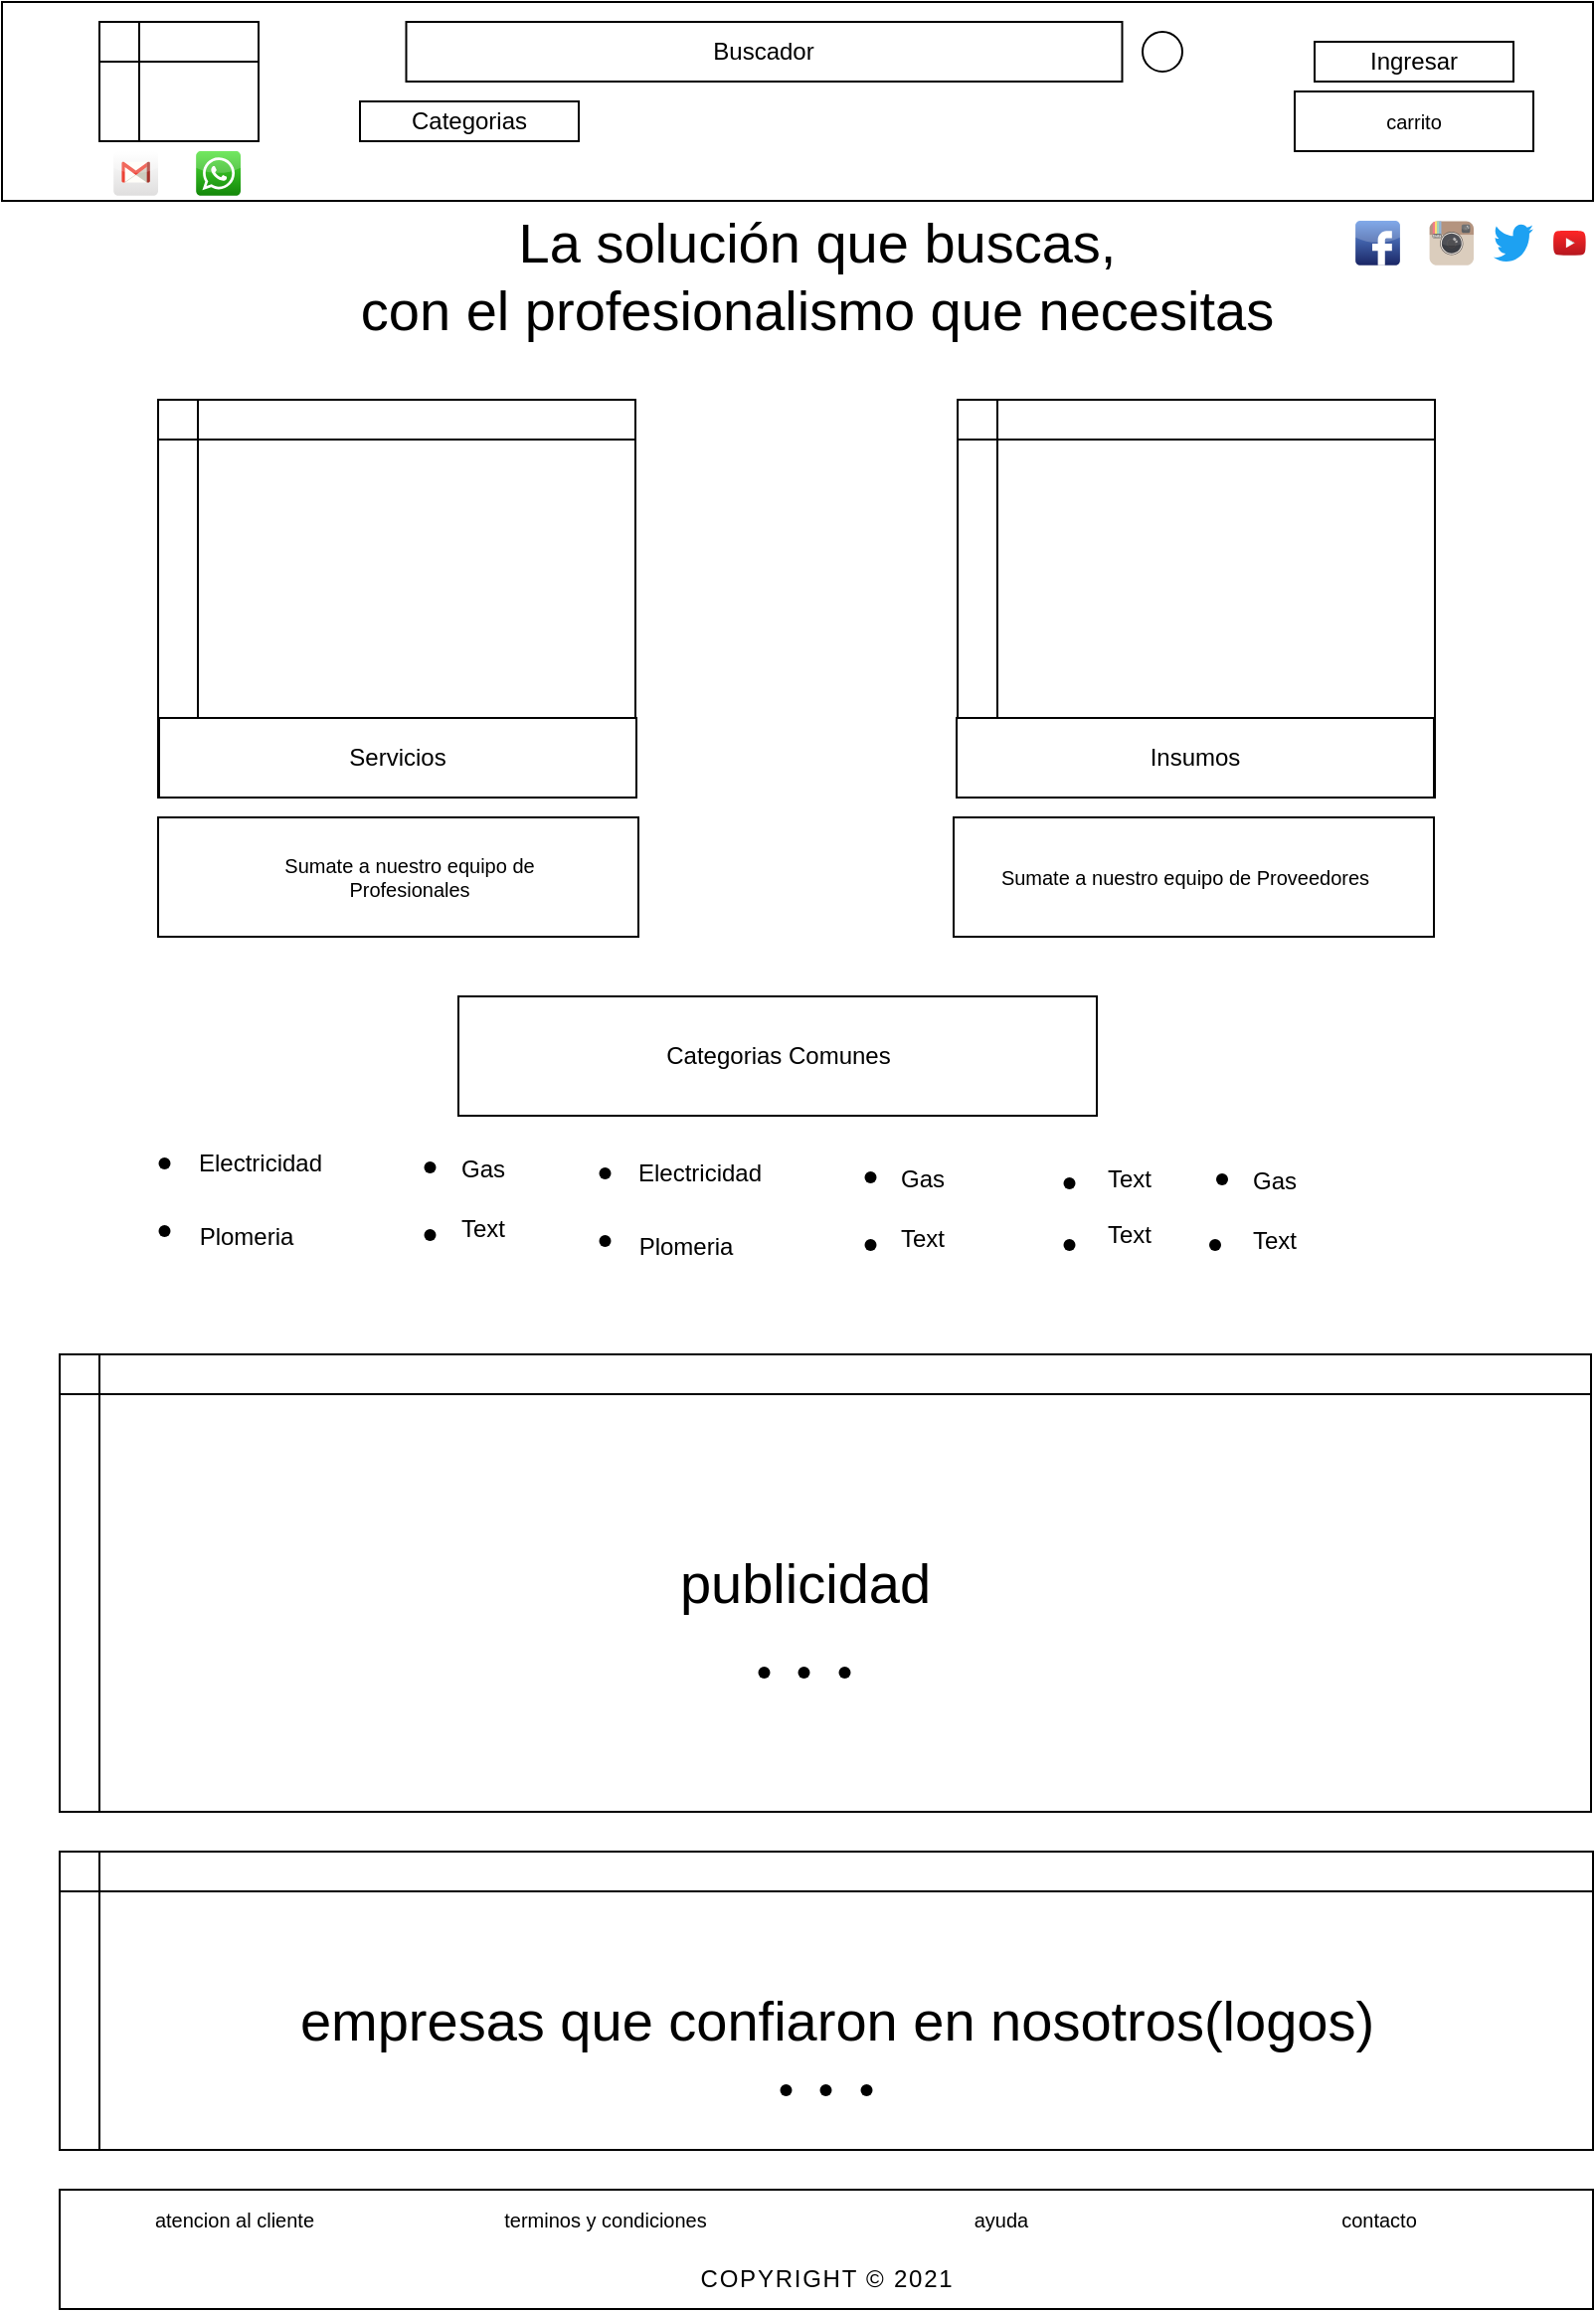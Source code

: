 <mxfile version="15.4.3" type="github">
  <diagram id="lW1YxPfkAH3Dj3aIrs9M" name="Page-1">
    <mxGraphModel dx="1353" dy="794" grid="1" gridSize="10" guides="1" tooltips="1" connect="1" arrows="1" fold="1" page="1" pageScale="1" pageWidth="827" pageHeight="1169" math="0" shadow="0">
      <root>
        <mxCell id="0" />
        <mxCell id="1" parent="0" />
        <mxCell id="qO23w4fIbwavAa15gbbD-1" value="" style="rounded=0;whiteSpace=wrap;html=1;" vertex="1" parent="1">
          <mxGeometry width="800" height="100" as="geometry" />
        </mxCell>
        <mxCell id="qO23w4fIbwavAa15gbbD-3" value="Buscador" style="rounded=0;whiteSpace=wrap;html=1;" vertex="1" parent="1">
          <mxGeometry x="203.25" y="10" width="360" height="30" as="geometry" />
        </mxCell>
        <mxCell id="qO23w4fIbwavAa15gbbD-4" value="" style="shape=internalStorage;whiteSpace=wrap;html=1;backgroundOutline=1;" vertex="1" parent="1">
          <mxGeometry x="49" y="10" width="80" height="60" as="geometry" />
        </mxCell>
        <UserObject label="Categorias" treeRoot="1" id="qO23w4fIbwavAa15gbbD-9">
          <mxCell style="whiteSpace=wrap;html=1;align=center;treeFolding=1;treeMoving=1;newEdgeStyle={&quot;edgeStyle&quot;:&quot;elbowEdgeStyle&quot;,&quot;startArrow&quot;:&quot;none&quot;,&quot;endArrow&quot;:&quot;none&quot;};" vertex="1" parent="1">
            <mxGeometry x="180" y="50" width="110" height="20" as="geometry" />
          </mxCell>
        </UserObject>
        <UserObject label="Ingresar" treeRoot="1" id="qO23w4fIbwavAa15gbbD-11">
          <mxCell style="whiteSpace=wrap;html=1;align=center;treeFolding=1;treeMoving=1;newEdgeStyle={&quot;edgeStyle&quot;:&quot;elbowEdgeStyle&quot;,&quot;startArrow&quot;:&quot;none&quot;,&quot;endArrow&quot;:&quot;none&quot;};" vertex="1" parent="1">
            <mxGeometry x="660" y="20" width="100" height="20" as="geometry" />
          </mxCell>
        </UserObject>
        <mxCell id="qO23w4fIbwavAa15gbbD-12" value="" style="ellipse;whiteSpace=wrap;html=1;aspect=fixed;" vertex="1" parent="1">
          <mxGeometry x="573.5" y="15" width="20" height="20" as="geometry" />
        </mxCell>
        <mxCell id="qO23w4fIbwavAa15gbbD-13" value="" style="shape=internalStorage;whiteSpace=wrap;html=1;backgroundOutline=1;" vertex="1" parent="1">
          <mxGeometry x="78.5" y="200" width="240" height="200" as="geometry" />
        </mxCell>
        <mxCell id="qO23w4fIbwavAa15gbbD-20" value="" style="shape=internalStorage;whiteSpace=wrap;html=1;backgroundOutline=1;" vertex="1" parent="1">
          <mxGeometry x="480.5" y="200" width="240" height="200" as="geometry" />
        </mxCell>
        <UserObject label="Servicios" treeRoot="1" id="qO23w4fIbwavAa15gbbD-21">
          <mxCell style="whiteSpace=wrap;html=1;align=center;treeFolding=1;treeMoving=1;newEdgeStyle={&quot;edgeStyle&quot;:&quot;elbowEdgeStyle&quot;,&quot;startArrow&quot;:&quot;none&quot;,&quot;endArrow&quot;:&quot;none&quot;};" vertex="1" parent="1">
            <mxGeometry x="79" y="360" width="240" height="40" as="geometry" />
          </mxCell>
        </UserObject>
        <UserObject label="Insumos" treeRoot="1" id="qO23w4fIbwavAa15gbbD-22">
          <mxCell style="whiteSpace=wrap;html=1;align=center;treeFolding=1;treeMoving=1;newEdgeStyle={&quot;edgeStyle&quot;:&quot;elbowEdgeStyle&quot;,&quot;startArrow&quot;:&quot;none&quot;,&quot;endArrow&quot;:&quot;none&quot;};" vertex="1" parent="1">
            <mxGeometry x="480" y="360" width="240" height="40" as="geometry" />
          </mxCell>
        </UserObject>
        <UserObject label="Categorias Comunes" treeRoot="1" id="qO23w4fIbwavAa15gbbD-23">
          <mxCell style="whiteSpace=wrap;html=1;align=center;treeFolding=1;treeMoving=1;newEdgeStyle={&quot;edgeStyle&quot;:&quot;elbowEdgeStyle&quot;,&quot;startArrow&quot;:&quot;none&quot;,&quot;endArrow&quot;:&quot;none&quot;};" vertex="1" parent="1">
            <mxGeometry x="229.5" y="500" width="321" height="60" as="geometry" />
          </mxCell>
        </UserObject>
        <mxCell id="qO23w4fIbwavAa15gbbD-73" value="" style="shape=waypoint;sketch=0;fillStyle=solid;size=6;pointerEvents=1;points=[];fillColor=none;resizable=0;rotatable=0;perimeter=centerPerimeter;snapToPoint=1;" vertex="1" parent="1">
          <mxGeometry x="195.25" y="566" width="40" height="40" as="geometry" />
        </mxCell>
        <mxCell id="qO23w4fIbwavAa15gbbD-74" value="Text" style="text;html=1;strokeColor=none;fillColor=none;align=center;verticalAlign=middle;whiteSpace=wrap;rounded=0;" vertex="1" parent="1">
          <mxGeometry x="191.75" y="602" width="100" height="30" as="geometry" />
        </mxCell>
        <mxCell id="qO23w4fIbwavAa15gbbD-75" value="" style="shape=waypoint;sketch=0;fillStyle=solid;size=6;pointerEvents=1;points=[];fillColor=none;resizable=0;rotatable=0;perimeter=centerPerimeter;snapToPoint=1;" vertex="1" parent="1">
          <mxGeometry x="195.25" y="600" width="40" height="40" as="geometry" />
        </mxCell>
        <mxCell id="qO23w4fIbwavAa15gbbD-76" value="Electricidad" style="text;html=1;strokeColor=none;fillColor=none;align=center;verticalAlign=middle;whiteSpace=wrap;rounded=0;" vertex="1" parent="1">
          <mxGeometry x="79.75" y="569" width="100" height="30" as="geometry" />
        </mxCell>
        <mxCell id="qO23w4fIbwavAa15gbbD-77" value="" style="shape=waypoint;sketch=0;fillStyle=solid;size=6;pointerEvents=1;points=[];fillColor=none;resizable=0;rotatable=0;perimeter=centerPerimeter;snapToPoint=1;" vertex="1" parent="1">
          <mxGeometry x="61.75" y="564" width="40" height="40" as="geometry" />
        </mxCell>
        <mxCell id="qO23w4fIbwavAa15gbbD-78" value="" style="shape=waypoint;sketch=0;fillStyle=solid;size=6;pointerEvents=1;points=[];fillColor=none;resizable=0;rotatable=0;perimeter=centerPerimeter;snapToPoint=1;" vertex="1" parent="1">
          <mxGeometry x="61.75" y="598" width="40" height="40" as="geometry" />
        </mxCell>
        <mxCell id="qO23w4fIbwavAa15gbbD-79" value="Plomeria" style="text;html=1;strokeColor=none;fillColor=none;align=center;verticalAlign=middle;whiteSpace=wrap;rounded=0;" vertex="1" parent="1">
          <mxGeometry x="72.75" y="602" width="100" height="38" as="geometry" />
        </mxCell>
        <mxCell id="qO23w4fIbwavAa15gbbD-80" value="Gas" style="text;html=1;strokeColor=none;fillColor=none;align=center;verticalAlign=middle;whiteSpace=wrap;rounded=0;" vertex="1" parent="1">
          <mxGeometry x="191.75" y="572" width="100" height="30" as="geometry" />
        </mxCell>
        <mxCell id="qO23w4fIbwavAa15gbbD-89" value="" style="shape=internalStorage;whiteSpace=wrap;html=1;backgroundOutline=1;" vertex="1" parent="1">
          <mxGeometry x="29" y="680" width="770" height="230" as="geometry" />
        </mxCell>
        <mxCell id="qO23w4fIbwavAa15gbbD-90" value="&lt;font style=&quot;font-size: 28px&quot;&gt;La solución que buscas,&lt;br&gt;con el profesionalismo que necesitas&lt;br&gt;&lt;br&gt;&lt;/font&gt;" style="text;html=1;strokeColor=none;fillColor=none;align=center;verticalAlign=middle;whiteSpace=wrap;rounded=0;strokeWidth=4;" vertex="1" parent="1">
          <mxGeometry x="160" y="140" width="500" height="30" as="geometry" />
        </mxCell>
        <mxCell id="qO23w4fIbwavAa15gbbD-91" value="publicidad" style="text;html=1;strokeColor=none;fillColor=none;align=center;verticalAlign=middle;whiteSpace=wrap;rounded=0;fontSize=28;" vertex="1" parent="1">
          <mxGeometry x="373.5" y="780" width="60" height="30" as="geometry" />
        </mxCell>
        <mxCell id="qO23w4fIbwavAa15gbbD-92" value="" style="shape=internalStorage;whiteSpace=wrap;html=1;backgroundOutline=1;" vertex="1" parent="1">
          <mxGeometry x="29" y="930" width="771" height="150" as="geometry" />
        </mxCell>
        <mxCell id="qO23w4fIbwavAa15gbbD-94" value="empresas que confiaron en nosotros(logos)" style="text;html=1;strokeColor=none;fillColor=none;align=center;verticalAlign=middle;whiteSpace=wrap;rounded=0;fontSize=28;" vertex="1" parent="1">
          <mxGeometry x="120" y="1000" width="600" height="30" as="geometry" />
        </mxCell>
        <mxCell id="qO23w4fIbwavAa15gbbD-96" style="edgeStyle=orthogonalEdgeStyle;rounded=0;orthogonalLoop=1;jettySize=auto;html=1;exitX=0.5;exitY=1;exitDx=0;exitDy=0;fontSize=28;" edge="1" parent="1" source="qO23w4fIbwavAa15gbbD-11" target="qO23w4fIbwavAa15gbbD-11">
          <mxGeometry relative="1" as="geometry" />
        </mxCell>
        <mxCell id="qO23w4fIbwavAa15gbbD-101" value="" style="rounded=0;whiteSpace=wrap;html=1;fontSize=10;strokeWidth=1;" vertex="1" parent="1">
          <mxGeometry x="650" y="45" width="120" height="30" as="geometry" />
        </mxCell>
        <mxCell id="qO23w4fIbwavAa15gbbD-102" value="carrito" style="text;html=1;strokeColor=none;fillColor=none;align=center;verticalAlign=middle;whiteSpace=wrap;rounded=0;fontSize=10;" vertex="1" parent="1">
          <mxGeometry x="680" y="45" width="60" height="30" as="geometry" />
        </mxCell>
        <mxCell id="qO23w4fIbwavAa15gbbD-103" value="" style="rounded=0;whiteSpace=wrap;html=1;fontSize=10;strokeWidth=1;" vertex="1" parent="1">
          <mxGeometry x="29" y="1100" width="771" height="60" as="geometry" />
        </mxCell>
        <mxCell id="qO23w4fIbwavAa15gbbD-104" value="" style="rounded=0;whiteSpace=wrap;html=1;fontSize=10;strokeWidth=1;" vertex="1" parent="1">
          <mxGeometry x="78.5" y="410" width="241.5" height="60" as="geometry" />
        </mxCell>
        <mxCell id="qO23w4fIbwavAa15gbbD-105" value="" style="rounded=0;whiteSpace=wrap;html=1;fontSize=10;strokeWidth=1;" vertex="1" parent="1">
          <mxGeometry x="478.5" y="410" width="241.5" height="60" as="geometry" />
        </mxCell>
        <mxCell id="qO23w4fIbwavAa15gbbD-106" value="Sumate a nuestro equipo de Profesionales" style="text;html=1;strokeColor=none;fillColor=none;align=center;verticalAlign=middle;whiteSpace=wrap;rounded=0;fontSize=10;" vertex="1" parent="1">
          <mxGeometry x="110" y="425" width="190" height="30" as="geometry" />
        </mxCell>
        <mxCell id="qO23w4fIbwavAa15gbbD-107" value="Sumate a nuestro equipo de Proveedores" style="text;html=1;strokeColor=none;fillColor=none;align=center;verticalAlign=middle;whiteSpace=wrap;rounded=0;fontSize=10;" vertex="1" parent="1">
          <mxGeometry x="500" y="425" width="190" height="30" as="geometry" />
        </mxCell>
        <mxCell id="qO23w4fIbwavAa15gbbD-108" value="" style="shape=waypoint;sketch=0;fillStyle=solid;size=6;pointerEvents=1;points=[];fillColor=none;resizable=0;rotatable=0;perimeter=centerPerimeter;snapToPoint=1;" vertex="1" parent="1">
          <mxGeometry x="416.75" y="571" width="40" height="40" as="geometry" />
        </mxCell>
        <mxCell id="qO23w4fIbwavAa15gbbD-109" value="Text" style="text;html=1;strokeColor=none;fillColor=none;align=center;verticalAlign=middle;whiteSpace=wrap;rounded=0;" vertex="1" parent="1">
          <mxGeometry x="413.25" y="607" width="100" height="30" as="geometry" />
        </mxCell>
        <mxCell id="qO23w4fIbwavAa15gbbD-110" value="" style="shape=waypoint;sketch=0;fillStyle=solid;size=6;pointerEvents=1;points=[];fillColor=none;resizable=0;rotatable=0;perimeter=centerPerimeter;snapToPoint=1;" vertex="1" parent="1">
          <mxGeometry x="416.75" y="605" width="40" height="40" as="geometry" />
        </mxCell>
        <mxCell id="qO23w4fIbwavAa15gbbD-111" value="Electricidad" style="text;html=1;strokeColor=none;fillColor=none;align=center;verticalAlign=middle;whiteSpace=wrap;rounded=0;" vertex="1" parent="1">
          <mxGeometry x="301.25" y="574" width="100" height="30" as="geometry" />
        </mxCell>
        <mxCell id="qO23w4fIbwavAa15gbbD-112" value="" style="shape=waypoint;sketch=0;fillStyle=solid;size=6;pointerEvents=1;points=[];fillColor=none;resizable=0;rotatable=0;perimeter=centerPerimeter;snapToPoint=1;" vertex="1" parent="1">
          <mxGeometry x="283.25" y="569" width="40" height="40" as="geometry" />
        </mxCell>
        <mxCell id="qO23w4fIbwavAa15gbbD-113" value="" style="shape=waypoint;sketch=0;fillStyle=solid;size=6;pointerEvents=1;points=[];fillColor=none;resizable=0;rotatable=0;perimeter=centerPerimeter;snapToPoint=1;" vertex="1" parent="1">
          <mxGeometry x="283.25" y="603" width="40" height="40" as="geometry" />
        </mxCell>
        <mxCell id="qO23w4fIbwavAa15gbbD-114" value="Plomeria" style="text;html=1;strokeColor=none;fillColor=none;align=center;verticalAlign=middle;whiteSpace=wrap;rounded=0;" vertex="1" parent="1">
          <mxGeometry x="294.25" y="607" width="100" height="38" as="geometry" />
        </mxCell>
        <mxCell id="qO23w4fIbwavAa15gbbD-115" value="Gas" style="text;html=1;strokeColor=none;fillColor=none;align=center;verticalAlign=middle;whiteSpace=wrap;rounded=0;" vertex="1" parent="1">
          <mxGeometry x="413.25" y="577" width="100" height="30" as="geometry" />
        </mxCell>
        <mxCell id="qO23w4fIbwavAa15gbbD-116" value="Text" style="text;html=1;strokeColor=none;fillColor=none;align=center;verticalAlign=middle;whiteSpace=wrap;rounded=0;" vertex="1" parent="1">
          <mxGeometry x="516.75" y="577" width="100" height="30" as="geometry" />
        </mxCell>
        <mxCell id="qO23w4fIbwavAa15gbbD-117" value="" style="shape=waypoint;sketch=0;fillStyle=solid;size=6;pointerEvents=1;points=[];fillColor=none;resizable=0;rotatable=0;perimeter=centerPerimeter;snapToPoint=1;" vertex="1" parent="1">
          <mxGeometry x="516.75" y="574" width="40" height="40" as="geometry" />
        </mxCell>
        <mxCell id="qO23w4fIbwavAa15gbbD-118" value="" style="shape=waypoint;sketch=0;fillStyle=solid;size=6;pointerEvents=1;points=[];fillColor=none;resizable=0;rotatable=0;perimeter=centerPerimeter;snapToPoint=1;" vertex="1" parent="1">
          <mxGeometry x="593.5" y="572" width="40" height="40" as="geometry" />
        </mxCell>
        <mxCell id="qO23w4fIbwavAa15gbbD-119" value="Text" style="text;html=1;strokeColor=none;fillColor=none;align=center;verticalAlign=middle;whiteSpace=wrap;rounded=0;" vertex="1" parent="1">
          <mxGeometry x="590" y="608" width="100" height="30" as="geometry" />
        </mxCell>
        <mxCell id="qO23w4fIbwavAa15gbbD-120" value="Gas" style="text;html=1;strokeColor=none;fillColor=none;align=center;verticalAlign=middle;whiteSpace=wrap;rounded=0;" vertex="1" parent="1">
          <mxGeometry x="590" y="578" width="100" height="30" as="geometry" />
        </mxCell>
        <mxCell id="qO23w4fIbwavAa15gbbD-121" value="" style="shape=waypoint;sketch=0;fillStyle=solid;size=6;pointerEvents=1;points=[];fillColor=none;resizable=0;rotatable=0;perimeter=centerPerimeter;snapToPoint=1;" vertex="1" parent="1">
          <mxGeometry x="516.75" y="605" width="40" height="40" as="geometry" />
        </mxCell>
        <mxCell id="qO23w4fIbwavAa15gbbD-122" value="Text" style="text;html=1;strokeColor=none;fillColor=none;align=center;verticalAlign=middle;whiteSpace=wrap;rounded=0;" vertex="1" parent="1">
          <mxGeometry x="516.75" y="605" width="100" height="30" as="geometry" />
        </mxCell>
        <mxCell id="qO23w4fIbwavAa15gbbD-123" value="" style="shape=waypoint;sketch=0;fillStyle=solid;size=6;pointerEvents=1;points=[];fillColor=none;resizable=0;rotatable=0;perimeter=centerPerimeter;snapToPoint=1;" vertex="1" parent="1">
          <mxGeometry x="590" y="605" width="40" height="40" as="geometry" />
        </mxCell>
        <mxCell id="qO23w4fIbwavAa15gbbD-124" value="atencion al cliente" style="text;html=1;strokeColor=none;fillColor=none;align=center;verticalAlign=middle;whiteSpace=wrap;rounded=0;fontSize=10;" vertex="1" parent="1">
          <mxGeometry x="61.75" y="1100" width="110" height="30" as="geometry" />
        </mxCell>
        <mxCell id="qO23w4fIbwavAa15gbbD-125" value="terminos y condiciones" style="text;html=1;strokeColor=none;fillColor=none;align=center;verticalAlign=middle;whiteSpace=wrap;rounded=0;fontSize=10;" vertex="1" parent="1">
          <mxGeometry x="245" y="1100" width="116.5" height="30" as="geometry" />
        </mxCell>
        <mxCell id="qO23w4fIbwavAa15gbbD-126" value="ayuda" style="text;html=1;strokeColor=none;fillColor=none;align=center;verticalAlign=middle;whiteSpace=wrap;rounded=0;fontSize=10;" vertex="1" parent="1">
          <mxGeometry x="443.75" y="1100" width="116.5" height="30" as="geometry" />
        </mxCell>
        <mxCell id="qO23w4fIbwavAa15gbbD-127" value="&lt;span style=&quot;font-family: &amp;#34;raleway&amp;#34; , sans-serif ; font-size: 12px ; letter-spacing: 0.88px ; text-transform: uppercase ; background-color: rgb(255 , 255 , 255)&quot;&gt;COPYRIGHT © 2021&lt;/span&gt;" style="text;html=1;strokeColor=none;fillColor=none;align=center;verticalAlign=middle;whiteSpace=wrap;rounded=0;fontSize=10;" vertex="1" parent="1">
          <mxGeometry x="260" y="1130" width="310" height="30" as="geometry" />
        </mxCell>
        <mxCell id="qO23w4fIbwavAa15gbbD-134" value="" style="shape=waypoint;sketch=0;fillStyle=solid;size=6;pointerEvents=1;points=[];fillColor=none;resizable=0;rotatable=0;perimeter=centerPerimeter;snapToPoint=1;fontSize=10;fontColor=#000000;strokeWidth=1;" vertex="1" parent="1">
          <mxGeometry x="363.25" y="820" width="40" height="40" as="geometry" />
        </mxCell>
        <mxCell id="qO23w4fIbwavAa15gbbD-135" value="" style="shape=waypoint;sketch=0;fillStyle=solid;size=6;pointerEvents=1;points=[];fillColor=none;resizable=0;rotatable=0;perimeter=centerPerimeter;snapToPoint=1;fontSize=10;fontColor=#000000;strokeWidth=1;" vertex="1" parent="1">
          <mxGeometry x="383.25" y="820" width="40" height="40" as="geometry" />
        </mxCell>
        <mxCell id="qO23w4fIbwavAa15gbbD-136" value="" style="shape=waypoint;sketch=0;fillStyle=solid;size=6;pointerEvents=1;points=[];fillColor=none;resizable=0;rotatable=0;perimeter=centerPerimeter;snapToPoint=1;fontSize=10;fontColor=#000000;strokeWidth=1;" vertex="1" parent="1">
          <mxGeometry x="403.75" y="820" width="40" height="40" as="geometry" />
        </mxCell>
        <mxCell id="qO23w4fIbwavAa15gbbD-137" value="" style="shape=waypoint;sketch=0;fillStyle=solid;size=6;pointerEvents=1;points=[];fillColor=none;resizable=0;rotatable=0;perimeter=centerPerimeter;snapToPoint=1;fontSize=10;fontColor=#000000;strokeWidth=1;" vertex="1" parent="1">
          <mxGeometry x="374.25" y="1030" width="40" height="40" as="geometry" />
        </mxCell>
        <mxCell id="qO23w4fIbwavAa15gbbD-138" value="" style="shape=waypoint;sketch=0;fillStyle=solid;size=6;pointerEvents=1;points=[];fillColor=none;resizable=0;rotatable=0;perimeter=centerPerimeter;snapToPoint=1;fontSize=10;fontColor=#000000;strokeWidth=1;" vertex="1" parent="1">
          <mxGeometry x="394.25" y="1030" width="40" height="40" as="geometry" />
        </mxCell>
        <mxCell id="qO23w4fIbwavAa15gbbD-139" value="" style="shape=waypoint;sketch=0;fillStyle=solid;size=6;pointerEvents=1;points=[];fillColor=none;resizable=0;rotatable=0;perimeter=centerPerimeter;snapToPoint=1;fontSize=10;fontColor=#000000;strokeWidth=1;" vertex="1" parent="1">
          <mxGeometry x="414.75" y="1030" width="40" height="40" as="geometry" />
        </mxCell>
        <mxCell id="qO23w4fIbwavAa15gbbD-143" value="" style="dashed=0;outlineConnect=0;html=1;align=center;labelPosition=center;verticalLabelPosition=bottom;verticalAlign=top;shape=mxgraph.weblogos.youtube_2;fillColor=#FF2626;gradientColor=#B5171F;fontSize=10;fontColor=#000000;strokeWidth=1;" vertex="1" parent="1">
          <mxGeometry x="780" y="114.9" width="16.4" height="12.6" as="geometry" />
        </mxCell>
        <mxCell id="qO23w4fIbwavAa15gbbD-144" value="" style="dashed=0;outlineConnect=0;html=1;align=center;labelPosition=center;verticalLabelPosition=bottom;verticalAlign=top;shape=mxgraph.weblogos.twitter;fillColor=#1DA1F2;strokeColor=none;fontSize=10;fontColor=#000000;" vertex="1" parent="1">
          <mxGeometry x="750" y="111.3" width="20" height="20" as="geometry" />
        </mxCell>
        <mxCell id="qO23w4fIbwavAa15gbbD-145" value="" style="dashed=0;outlineConnect=0;html=1;align=center;labelPosition=center;verticalLabelPosition=bottom;verticalAlign=top;shape=mxgraph.weblogos.instagram;fillColor=#6FC0E4;gradientColor=#1E305B;fontSize=10;fontColor=#000000;strokeWidth=1;" vertex="1" parent="1">
          <mxGeometry x="717.8" y="110.2" width="22.2" height="22.2" as="geometry" />
        </mxCell>
        <mxCell id="qO23w4fIbwavAa15gbbD-146" value="" style="dashed=0;outlineConnect=0;html=1;align=center;labelPosition=center;verticalLabelPosition=bottom;verticalAlign=top;shape=mxgraph.webicons.facebook;fillColor=#6294E4;gradientColor=#1A2665;fontSize=10;fontColor=#000000;strokeWidth=1;" vertex="1" parent="1">
          <mxGeometry x="680.55" y="110.0" width="22.4" height="22.4" as="geometry" />
        </mxCell>
        <mxCell id="qO23w4fIbwavAa15gbbD-147" value="" style="dashed=0;outlineConnect=0;html=1;align=center;labelPosition=center;verticalLabelPosition=bottom;verticalAlign=top;shape=mxgraph.webicons.gmail;gradientColor=#DFDEDE;fontSize=10;fontColor=#000000;strokeWidth=1;" vertex="1" parent="1">
          <mxGeometry x="56.1" y="75" width="22.4" height="22.4" as="geometry" />
        </mxCell>
        <mxCell id="qO23w4fIbwavAa15gbbD-148" value="contacto" style="text;html=1;strokeColor=none;fillColor=none;align=center;verticalAlign=middle;whiteSpace=wrap;rounded=0;fontSize=10;" vertex="1" parent="1">
          <mxGeometry x="633.5" y="1100" width="116.5" height="30" as="geometry" />
        </mxCell>
        <mxCell id="qO23w4fIbwavAa15gbbD-149" value="" style="dashed=0;outlineConnect=0;html=1;align=center;labelPosition=center;verticalLabelPosition=bottom;verticalAlign=top;shape=mxgraph.webicons.whatsapp;fillColor=#4FE238;gradientColor=#138709;fontSize=10;fontColor=#000000;strokeWidth=1;" vertex="1" parent="1">
          <mxGeometry x="97.6" y="75.0" width="22.4" height="22.4" as="geometry" />
        </mxCell>
      </root>
    </mxGraphModel>
  </diagram>
</mxfile>
